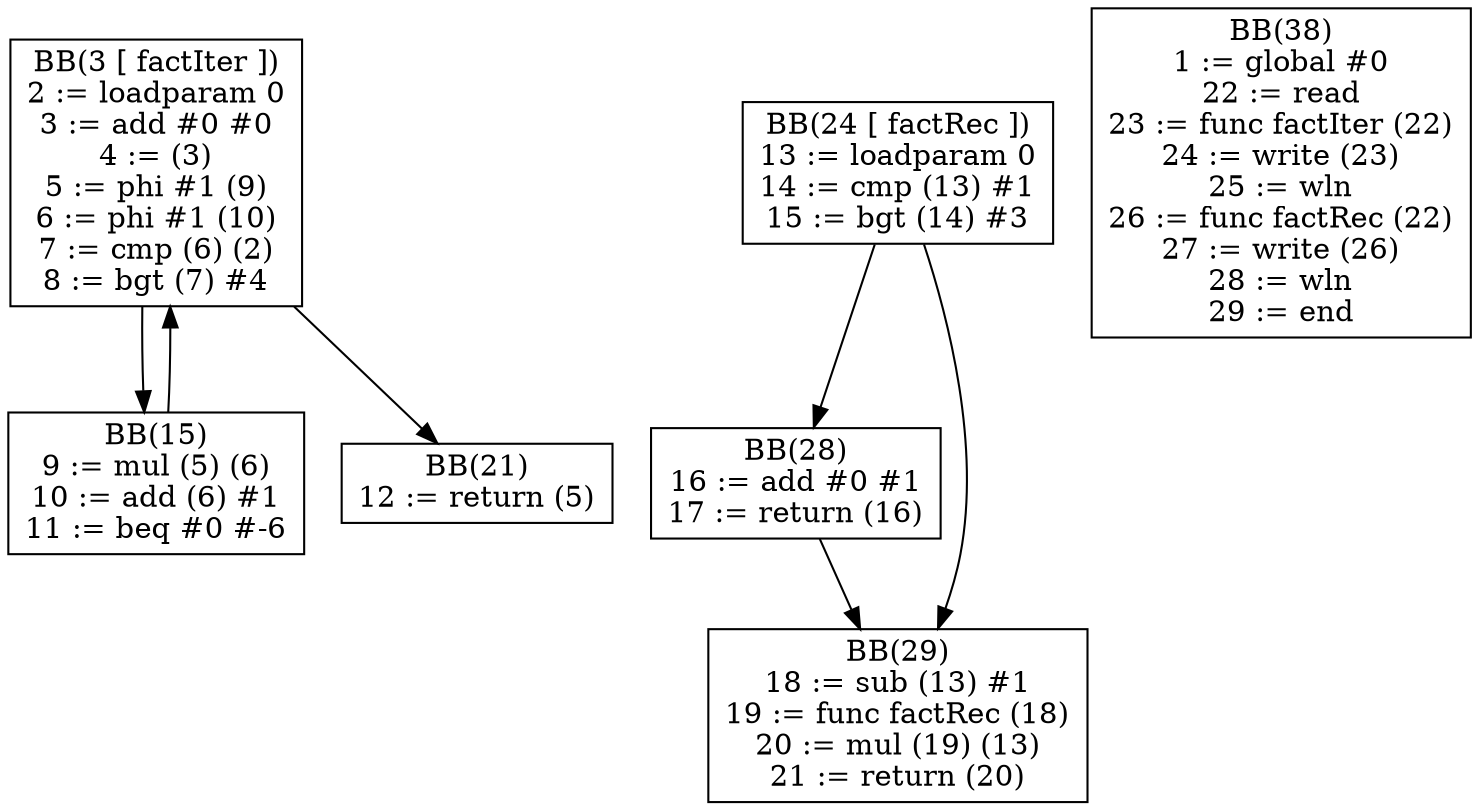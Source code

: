 digraph cfg {
BB3[shape = box, label = "BB(3 [ factIter ])\n" + "2 := loadparam 0\n" + "3 := add #0 #0\n" + "4 := (3)\n" + "5 := phi #1 (9)\n" + "6 := phi #1 (10)\n" + "7 := cmp (6) (2)\n" + "8 := bgt (7) #4\n"];
BB15[shape = box, label = "BB(15)\n" + "9 := mul (5) (6)\n" + "10 := add (6) #1\n" + "11 := beq #0 #-6\n"];
BB21[shape = box, label = "BB(21)\n" + "12 := return (5)\n"];
BB3 -> BB15;
BB3 -> BB21;
BB15 -> BB3;

BB24[shape = box, label = "BB(24 [ factRec ])\n" + "13 := loadparam 0\n" + "14 := cmp (13) #1\n" + "15 := bgt (14) #3\n"];
BB28[shape = box, label = "BB(28)\n" + "16 := add #0 #1\n" + "17 := return (16)\n"];
BB29[shape = box, label = "BB(29)\n" + "18 := sub (13) #1\n" + "19 := func factRec (18)\n" + "20 := mul (19) (13)\n" + "21 := return (20)\n"];
BB24 -> BB28;
BB24 -> BB29;
BB28 -> BB29;

BB38[shape = box, label = "BB(38)\n" + "1 := global #0\n" + "22 := read\n" + "23 := func factIter (22)\n" + "24 := write (23)\n" + "25 := wln\n" + "26 := func factRec (22)\n" + "27 := write (26)\n" + "28 := wln\n" + "29 := end\n"];
}
